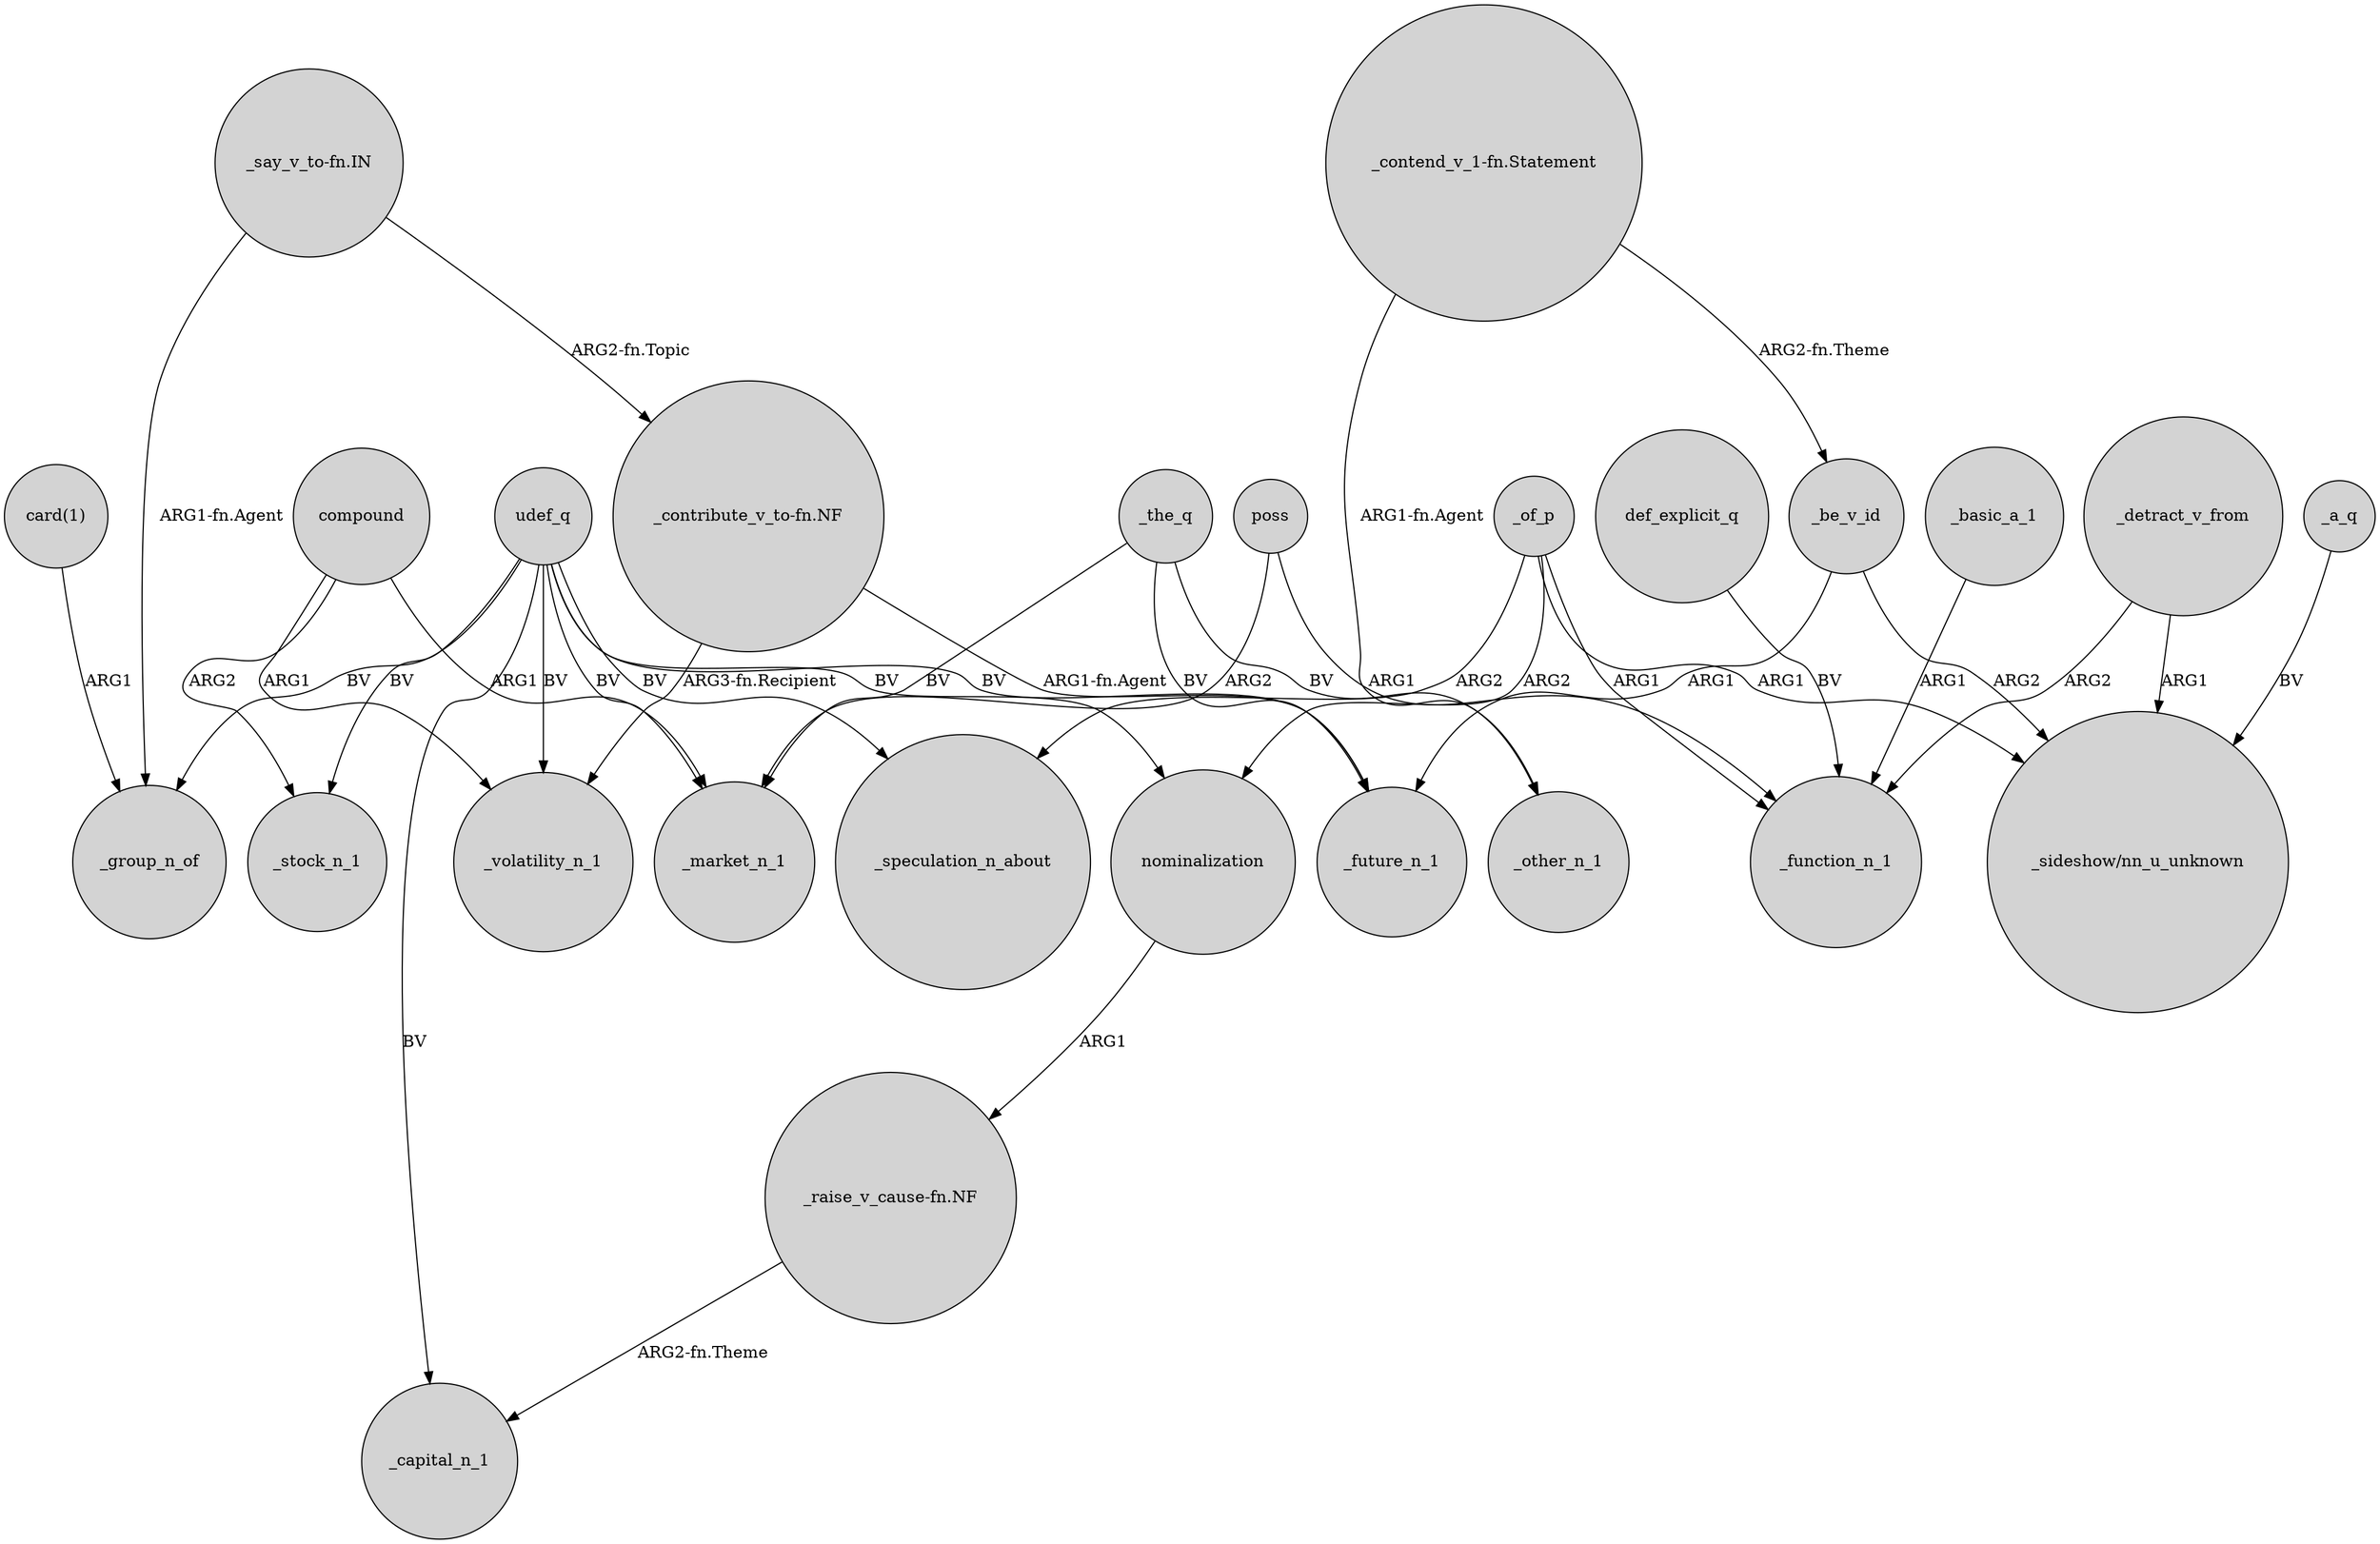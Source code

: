 digraph {
	node [shape=circle style=filled]
	"_say_v_to-fn.IN" -> _group_n_of [label="ARG1-fn.Agent"]
	_detract_v_from -> "_sideshow/nn_u_unknown" [label=ARG1]
	udef_q -> _volatility_n_1 [label=BV]
	"_contribute_v_to-fn.NF" -> _volatility_n_1 [label="ARG3-fn.Recipient"]
	_be_v_id -> _future_n_1 [label=ARG1]
	udef_q -> _speculation_n_about [label=BV]
	"_raise_v_cause-fn.NF" -> _capital_n_1 [label="ARG2-fn.Theme"]
	udef_q -> _market_n_1 [label=BV]
	nominalization -> "_raise_v_cause-fn.NF" [label=ARG1]
	"_contend_v_1-fn.Statement" -> _other_n_1 [label="ARG1-fn.Agent"]
	_of_p -> _speculation_n_about [label=ARG2]
	_detract_v_from -> _function_n_1 [label=ARG2]
	compound -> _stock_n_1 [label=ARG2]
	_of_p -> _function_n_1 [label=ARG1]
	udef_q -> _stock_n_1 [label=BV]
	poss -> _market_n_1 [label=ARG2]
	_the_q -> _other_n_1 [label=BV]
	poss -> _function_n_1 [label=ARG1]
	_of_p -> nominalization [label=ARG2]
	compound -> _volatility_n_1 [label=ARG1]
	udef_q -> _future_n_1 [label=BV]
	_a_q -> "_sideshow/nn_u_unknown" [label=BV]
	udef_q -> nominalization [label=BV]
	"card(1)" -> _group_n_of [label=ARG1]
	"_contribute_v_to-fn.NF" -> _future_n_1 [label="ARG1-fn.Agent"]
	def_explicit_q -> _function_n_1 [label=BV]
	_basic_a_1 -> _function_n_1 [label=ARG1]
	"_say_v_to-fn.IN" -> "_contribute_v_to-fn.NF" [label="ARG2-fn.Topic"]
	_of_p -> "_sideshow/nn_u_unknown" [label=ARG1]
	compound -> _market_n_1 [label=ARG1]
	"_contend_v_1-fn.Statement" -> _be_v_id [label="ARG2-fn.Theme"]
	_the_q -> _market_n_1 [label=BV]
	udef_q -> _group_n_of [label=BV]
	_the_q -> _future_n_1 [label=BV]
	udef_q -> _capital_n_1 [label=BV]
	_be_v_id -> "_sideshow/nn_u_unknown" [label=ARG2]
}
